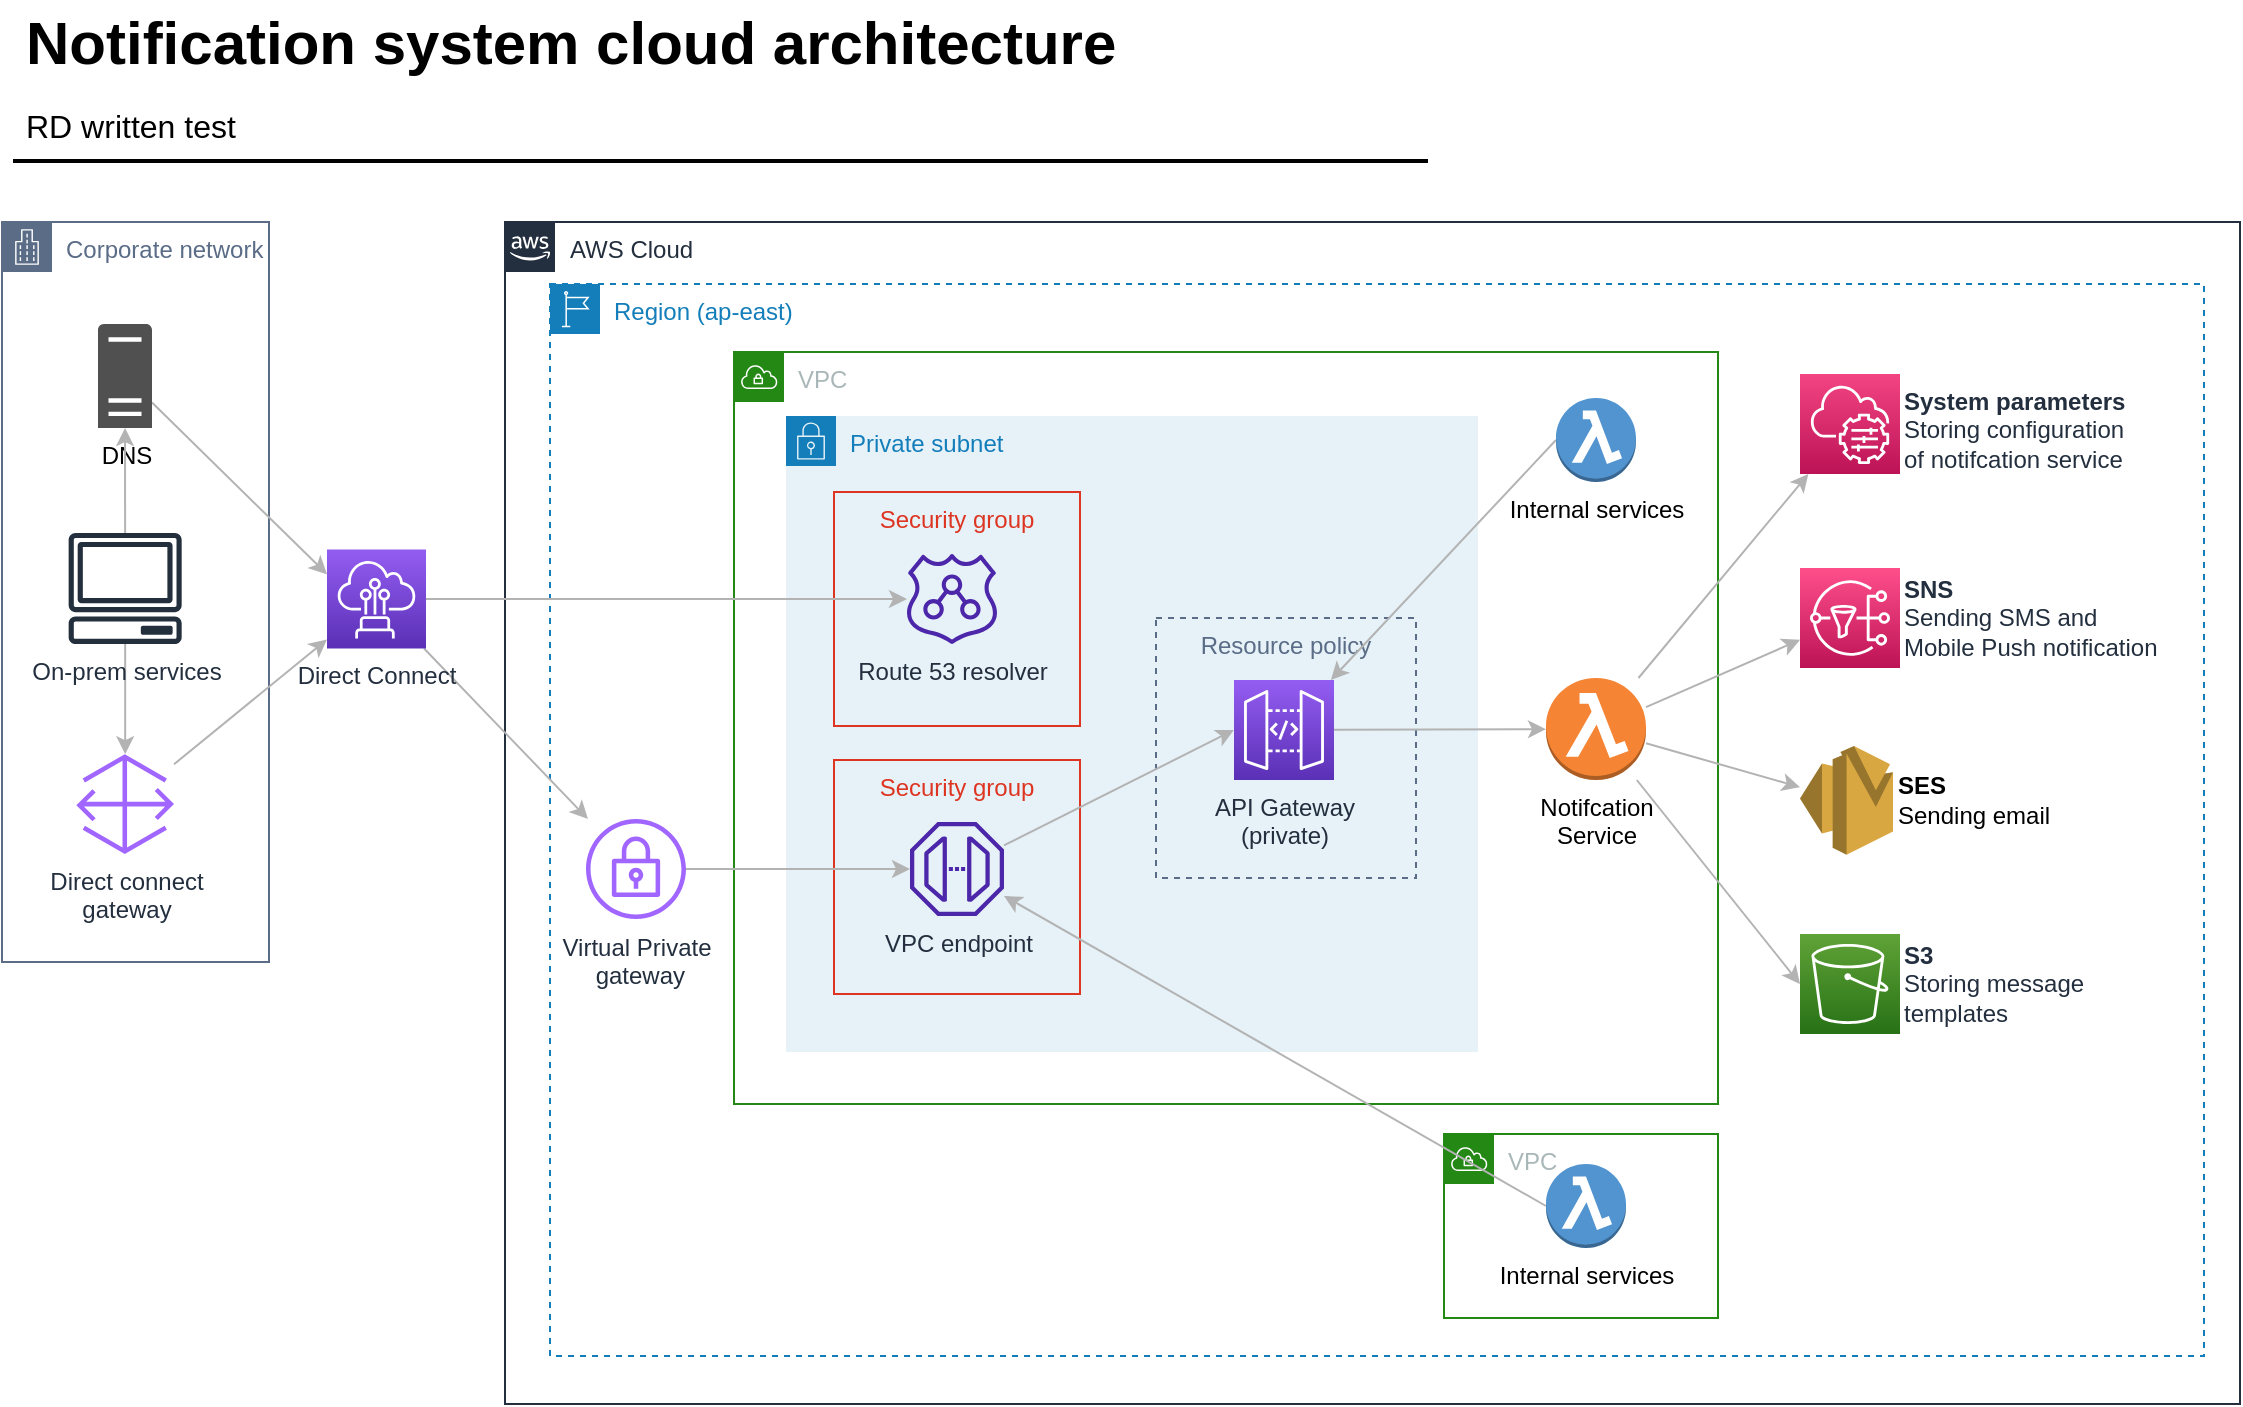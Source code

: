 <mxfile version="18.0.7" type="device"><diagram name="Cloud Architecture Design" id="4Psl4lAwhFBi-SNbYVKi"><mxGraphModel dx="1422" dy="706" grid="0" gridSize="10" guides="1" tooltips="1" connect="1" arrows="1" fold="1" page="1" pageScale="1" pageWidth="1169" pageHeight="827" math="0" shadow="0"><root><mxCell id="_wi9Hy1ye215OWHQNjNb-0"/><mxCell id="_wi9Hy1ye215OWHQNjNb-1" parent="_wi9Hy1ye215OWHQNjNb-0"/><mxCell id="_wi9Hy1ye215OWHQNjNb-2" value="AWS Cloud" style="points=[[0,0],[0.25,0],[0.5,0],[0.75,0],[1,0],[1,0.25],[1,0.5],[1,0.75],[1,1],[0.75,1],[0.5,1],[0.25,1],[0,1],[0,0.75],[0,0.5],[0,0.25]];outlineConnect=0;gradientColor=none;html=1;whiteSpace=wrap;fontSize=12;fontStyle=0;container=0;pointerEvents=0;collapsible=0;recursiveResize=0;shape=mxgraph.aws4.group;grIcon=mxgraph.aws4.group_aws_cloud_alt;strokeColor=#232F3E;fillColor=none;verticalAlign=top;align=left;spacingLeft=30;fontColor=#232F3E;dashed=0;" parent="_wi9Hy1ye215OWHQNjNb-1" vertex="1"><mxGeometry x="278.5" y="137" width="867.5" height="591" as="geometry"/></mxCell><mxCell id="_wi9Hy1ye215OWHQNjNb-7" value="Notification system cloud architecture&lt;br&gt;" style="text;html=1;resizable=0;points=[];autosize=1;align=left;verticalAlign=top;spacingTop=-4;fontSize=30;fontStyle=1;labelBackgroundColor=none;" parent="_wi9Hy1ye215OWHQNjNb-1" vertex="1"><mxGeometry x="36.5" y="26.5" width="555" height="36" as="geometry"/></mxCell><mxCell id="_wi9Hy1ye215OWHQNjNb-8" value="RD written test" style="text;html=1;resizable=0;points=[];autosize=1;align=left;verticalAlign=top;spacingTop=-4;fontSize=16;labelBackgroundColor=none;" parent="_wi9Hy1ye215OWHQNjNb-1" vertex="1"><mxGeometry x="36.5" y="76.5" width="115" height="19" as="geometry"/></mxCell><mxCell id="_wi9Hy1ye215OWHQNjNb-9" value="" style="line;strokeWidth=2;html=1;fontSize=14;labelBackgroundColor=none;" parent="_wi9Hy1ye215OWHQNjNb-1" vertex="1"><mxGeometry x="32.5" y="101.5" width="707.5" height="10" as="geometry"/></mxCell><mxCell id="wzgFjZAL_7gUQZJr3vZ7-142" value="Region (ap-east)" style="points=[[0,0],[0.25,0],[0.5,0],[0.75,0],[1,0],[1,0.25],[1,0.5],[1,0.75],[1,1],[0.75,1],[0.5,1],[0.25,1],[0,1],[0,0.75],[0,0.5],[0,0.25]];outlineConnect=0;gradientColor=none;html=1;whiteSpace=wrap;fontSize=12;fontStyle=0;container=1;pointerEvents=0;collapsible=0;recursiveResize=0;shape=mxgraph.aws4.group;grIcon=mxgraph.aws4.group_region;strokeColor=#147EBA;fillColor=none;verticalAlign=top;align=left;spacingLeft=30;fontColor=#147EBA;dashed=1;glass=0;" parent="_wi9Hy1ye215OWHQNjNb-1" vertex="1"><mxGeometry x="301" y="168" width="827" height="536" as="geometry"/></mxCell><mxCell id="ckcFjPnfyFEBa2uKehqr-3" value="Virtual Private&lt;br&gt;&amp;nbsp;gateway" style="sketch=0;outlineConnect=0;fontColor=#232F3E;gradientColor=none;fillColor=#A166FF;strokeColor=none;dashed=0;verticalLabelPosition=bottom;verticalAlign=top;align=center;html=1;fontSize=12;fontStyle=0;aspect=fixed;pointerEvents=1;shape=mxgraph.aws4.vpn_gateway;" parent="wzgFjZAL_7gUQZJr3vZ7-142" vertex="1"><mxGeometry x="18" y="267.5" width="50" height="50" as="geometry"/></mxCell><mxCell id="0rXaRroP_jE1wtR88Hih-2" value="Private subnet" style="points=[[0,0],[0.25,0],[0.5,0],[0.75,0],[1,0],[1,0.25],[1,0.5],[1,0.75],[1,1],[0.75,1],[0.5,1],[0.25,1],[0,1],[0,0.75],[0,0.5],[0,0.25]];outlineConnect=0;gradientColor=none;html=1;whiteSpace=wrap;fontSize=12;fontStyle=0;container=1;pointerEvents=0;collapsible=0;recursiveResize=0;shape=mxgraph.aws4.group;grIcon=mxgraph.aws4.group_security_group;grStroke=0;strokeColor=#147EBA;fillColor=#E6F2F8;verticalAlign=top;align=left;spacingLeft=30;fontColor=#147EBA;dashed=0;" vertex="1" parent="wzgFjZAL_7gUQZJr3vZ7-142"><mxGeometry x="118" y="66" width="346" height="318" as="geometry"/></mxCell><mxCell id="0rXaRroP_jE1wtR88Hih-6" value="Security group" style="fillColor=none;strokeColor=#DD3522;verticalAlign=top;fontStyle=0;fontColor=#DD3522;" vertex="1" parent="wzgFjZAL_7gUQZJr3vZ7-142"><mxGeometry x="142" y="238" width="123" height="117" as="geometry"/></mxCell><mxCell id="0rXaRroP_jE1wtR88Hih-4" value="Security group" style="fillColor=none;strokeColor=#DD3522;verticalAlign=top;fontStyle=0;fontColor=#DD3522;" vertex="1" parent="wzgFjZAL_7gUQZJr3vZ7-142"><mxGeometry x="142" y="104" width="123" height="117" as="geometry"/></mxCell><mxCell id="0rXaRroP_jE1wtR88Hih-3" value="Resource policy" style="fillColor=none;strokeColor=#5A6C86;dashed=1;verticalAlign=top;fontStyle=0;fontColor=#5A6C86;" vertex="1" parent="wzgFjZAL_7gUQZJr3vZ7-142"><mxGeometry x="303" y="167" width="130" height="130" as="geometry"/></mxCell><mxCell id="0rXaRroP_jE1wtR88Hih-10" value="&lt;b&gt;SNS&lt;/b&gt;&lt;br&gt;Sending SMS and&amp;nbsp;&lt;br&gt;Mobile Push notification" style="sketch=0;points=[[0,0,0],[0.25,0,0],[0.5,0,0],[0.75,0,0],[1,0,0],[0,1,0],[0.25,1,0],[0.5,1,0],[0.75,1,0],[1,1,0],[0,0.25,0],[0,0.5,0],[0,0.75,0],[1,0.25,0],[1,0.5,0],[1,0.75,0]];outlineConnect=0;fontColor=#232F3E;gradientColor=#FF4F8B;gradientDirection=north;fillColor=#BC1356;strokeColor=#ffffff;dashed=0;verticalLabelPosition=middle;verticalAlign=middle;align=left;html=1;fontSize=12;fontStyle=0;aspect=fixed;shape=mxgraph.aws4.resourceIcon;resIcon=mxgraph.aws4.sns;labelPosition=right;" vertex="1" parent="wzgFjZAL_7gUQZJr3vZ7-142"><mxGeometry x="625" y="142" width="50" height="50" as="geometry"/></mxCell><mxCell id="0rXaRroP_jE1wtR88Hih-11" value="SES&lt;br&gt;&lt;span style=&quot;font-weight: normal;&quot;&gt;Sending email&lt;/span&gt;" style="outlineConnect=0;dashed=0;verticalLabelPosition=middle;verticalAlign=middle;align=left;html=1;shape=mxgraph.aws3.ses;fillColor=#D9A741;gradientColor=none;labelPosition=right;fontStyle=1" vertex="1" parent="wzgFjZAL_7gUQZJr3vZ7-142"><mxGeometry x="625" y="231" width="46.5" height="54.4" as="geometry"/></mxCell><mxCell id="0rXaRroP_jE1wtR88Hih-13" value="&lt;b&gt;System parameters&lt;/b&gt;&lt;br&gt;Storing configuration&lt;br&gt;of notifcation service" style="sketch=0;points=[[0,0,0],[0.25,0,0],[0.5,0,0],[0.75,0,0],[1,0,0],[0,1,0],[0.25,1,0],[0.5,1,0],[0.75,1,0],[1,1,0],[0,0.25,0],[0,0.5,0],[0,0.75,0],[1,0.25,0],[1,0.5,0],[1,0.75,0]];points=[[0,0,0],[0.25,0,0],[0.5,0,0],[0.75,0,0],[1,0,0],[0,1,0],[0.25,1,0],[0.5,1,0],[0.75,1,0],[1,1,0],[0,0.25,0],[0,0.5,0],[0,0.75,0],[1,0.25,0],[1,0.5,0],[1,0.75,0]];outlineConnect=0;fontColor=#232F3E;gradientColor=#F34482;gradientDirection=north;fillColor=#BC1356;strokeColor=#ffffff;dashed=0;verticalLabelPosition=middle;verticalAlign=top;align=left;html=1;fontSize=12;fontStyle=0;aspect=fixed;shape=mxgraph.aws4.resourceIcon;resIcon=mxgraph.aws4.systems_manager;labelPosition=right;" vertex="1" parent="wzgFjZAL_7gUQZJr3vZ7-142"><mxGeometry x="625" y="45" width="50" height="50" as="geometry"/></mxCell><mxCell id="0rXaRroP_jE1wtR88Hih-14" value="&lt;b&gt;S3&lt;/b&gt;&lt;br&gt;Storing message&amp;nbsp;&lt;br&gt;templates" style="sketch=0;points=[[0,0,0],[0.25,0,0],[0.5,0,0],[0.75,0,0],[1,0,0],[0,1,0],[0.25,1,0],[0.5,1,0],[0.75,1,0],[1,1,0],[0,0.25,0],[0,0.5,0],[0,0.75,0],[1,0.25,0],[1,0.5,0],[1,0.75,0]];outlineConnect=0;fontColor=#232F3E;gradientColor=#60A337;gradientDirection=north;fillColor=#277116;strokeColor=#ffffff;dashed=0;verticalLabelPosition=middle;verticalAlign=middle;align=left;html=1;fontSize=12;fontStyle=0;aspect=fixed;shape=mxgraph.aws4.resourceIcon;resIcon=mxgraph.aws4.s3;labelPosition=right;" vertex="1" parent="wzgFjZAL_7gUQZJr3vZ7-142"><mxGeometry x="625" y="325" width="50" height="50" as="geometry"/></mxCell><mxCell id="LgH0LYM2CRazUS6Iqx3K-3" value="VPC" style="points=[[0,0],[0.25,0],[0.5,0],[0.75,0],[1,0],[1,0.25],[1,0.5],[1,0.75],[1,1],[0.75,1],[0.5,1],[0.25,1],[0,1],[0,0.75],[0,0.5],[0,0.25]];outlineConnect=0;gradientColor=none;html=1;whiteSpace=wrap;fontSize=12;fontStyle=0;container=0;pointerEvents=0;collapsible=0;recursiveResize=0;shape=mxgraph.aws4.group;grIcon=mxgraph.aws4.group_vpc;strokeColor=#248814;fillColor=none;verticalAlign=top;align=left;spacingLeft=30;fontColor=#AAB7B8;dashed=0;glass=0;" parent="wzgFjZAL_7gUQZJr3vZ7-142" vertex="1"><mxGeometry x="92" y="34" width="492" height="376" as="geometry"/></mxCell><mxCell id="0rXaRroP_jE1wtR88Hih-0" value="Route 53 resolver" style="sketch=0;outlineConnect=0;fontColor=#232F3E;gradientColor=none;fillColor=#4D27AA;strokeColor=none;dashed=0;verticalLabelPosition=bottom;verticalAlign=top;align=center;html=1;fontSize=12;fontStyle=0;aspect=fixed;pointerEvents=1;shape=mxgraph.aws4.route_53_resolver;" vertex="1" parent="wzgFjZAL_7gUQZJr3vZ7-142"><mxGeometry x="178.5" y="135" width="45" height="45" as="geometry"/></mxCell><mxCell id="0rXaRroP_jE1wtR88Hih-5" value="VPC endpoint" style="sketch=0;outlineConnect=0;fontColor=#232F3E;gradientColor=none;fillColor=#4D27AA;strokeColor=none;dashed=0;verticalLabelPosition=bottom;verticalAlign=top;align=center;html=1;fontSize=12;fontStyle=0;aspect=fixed;pointerEvents=1;shape=mxgraph.aws4.endpoint;" vertex="1" parent="wzgFjZAL_7gUQZJr3vZ7-142"><mxGeometry x="180" y="269" width="47" height="47" as="geometry"/></mxCell><mxCell id="0rXaRroP_jE1wtR88Hih-27" style="edgeStyle=none;rounded=0;orthogonalLoop=1;jettySize=auto;html=1;strokeColor=#B3B3B3;" edge="1" parent="wzgFjZAL_7gUQZJr3vZ7-142" source="ckcFjPnfyFEBa2uKehqr-3" target="0rXaRroP_jE1wtR88Hih-5"><mxGeometry relative="1" as="geometry"/></mxCell><mxCell id="0rXaRroP_jE1wtR88Hih-7" value="API Gateway &lt;br&gt;(private)" style="sketch=0;points=[[0,0,0],[0.25,0,0],[0.5,0,0],[0.75,0,0],[1,0,0],[0,1,0],[0.25,1,0],[0.5,1,0],[0.75,1,0],[1,1,0],[0,0.25,0],[0,0.5,0],[0,0.75,0],[1,0.25,0],[1,0.5,0],[1,0.75,0]];outlineConnect=0;fontColor=#232F3E;gradientColor=#945DF2;gradientDirection=north;fillColor=#5A30B5;strokeColor=#ffffff;dashed=0;verticalLabelPosition=bottom;verticalAlign=top;align=center;html=1;fontSize=12;fontStyle=0;aspect=fixed;shape=mxgraph.aws4.resourceIcon;resIcon=mxgraph.aws4.api_gateway;" vertex="1" parent="wzgFjZAL_7gUQZJr3vZ7-142"><mxGeometry x="342" y="198" width="50" height="50" as="geometry"/></mxCell><mxCell id="0rXaRroP_jE1wtR88Hih-20" style="edgeStyle=none;rounded=0;orthogonalLoop=1;jettySize=auto;html=1;entryX=0;entryY=0.5;entryDx=0;entryDy=0;entryPerimeter=0;strokeColor=#B3B3B3;" edge="1" parent="wzgFjZAL_7gUQZJr3vZ7-142" source="0rXaRroP_jE1wtR88Hih-5" target="0rXaRroP_jE1wtR88Hih-7"><mxGeometry relative="1" as="geometry"/></mxCell><mxCell id="0rXaRroP_jE1wtR88Hih-16" style="edgeStyle=none;rounded=0;orthogonalLoop=1;jettySize=auto;html=1;fillColor=#f5f5f5;strokeColor=#B3B3B3;" edge="1" parent="wzgFjZAL_7gUQZJr3vZ7-142" source="0rXaRroP_jE1wtR88Hih-8" target="0rXaRroP_jE1wtR88Hih-13"><mxGeometry relative="1" as="geometry"/></mxCell><mxCell id="0rXaRroP_jE1wtR88Hih-17" style="edgeStyle=none;rounded=0;orthogonalLoop=1;jettySize=auto;html=1;strokeColor=#B3B3B3;" edge="1" parent="wzgFjZAL_7gUQZJr3vZ7-142" source="0rXaRroP_jE1wtR88Hih-8" target="0rXaRroP_jE1wtR88Hih-10"><mxGeometry relative="1" as="geometry"/></mxCell><mxCell id="0rXaRroP_jE1wtR88Hih-18" style="edgeStyle=none;rounded=0;orthogonalLoop=1;jettySize=auto;html=1;strokeColor=#B3B3B3;" edge="1" parent="wzgFjZAL_7gUQZJr3vZ7-142" source="0rXaRroP_jE1wtR88Hih-8" target="0rXaRroP_jE1wtR88Hih-11"><mxGeometry relative="1" as="geometry"/></mxCell><mxCell id="0rXaRroP_jE1wtR88Hih-19" style="edgeStyle=none;rounded=0;orthogonalLoop=1;jettySize=auto;html=1;entryX=0;entryY=0.5;entryDx=0;entryDy=0;entryPerimeter=0;strokeColor=#B3B3B3;" edge="1" parent="wzgFjZAL_7gUQZJr3vZ7-142" source="0rXaRroP_jE1wtR88Hih-8" target="0rXaRroP_jE1wtR88Hih-14"><mxGeometry relative="1" as="geometry"/></mxCell><mxCell id="0rXaRroP_jE1wtR88Hih-8" value="Notifcation &lt;br&gt;Service" style="outlineConnect=0;dashed=0;verticalLabelPosition=bottom;verticalAlign=top;align=center;html=1;shape=mxgraph.aws3.lambda_function;fillColor=#F58534;gradientColor=none;" vertex="1" parent="wzgFjZAL_7gUQZJr3vZ7-142"><mxGeometry x="498" y="197" width="50" height="51" as="geometry"/></mxCell><mxCell id="0rXaRroP_jE1wtR88Hih-15" style="rounded=0;orthogonalLoop=1;jettySize=auto;html=1;fillColor=#f5f5f5;strokeColor=#B3B3B3;" edge="1" parent="wzgFjZAL_7gUQZJr3vZ7-142" source="0rXaRroP_jE1wtR88Hih-7" target="0rXaRroP_jE1wtR88Hih-8"><mxGeometry relative="1" as="geometry"/></mxCell><mxCell id="0rXaRroP_jE1wtR88Hih-33" value="VPC" style="points=[[0,0],[0.25,0],[0.5,0],[0.75,0],[1,0],[1,0.25],[1,0.5],[1,0.75],[1,1],[0.75,1],[0.5,1],[0.25,1],[0,1],[0,0.75],[0,0.5],[0,0.25]];outlineConnect=0;gradientColor=none;html=1;whiteSpace=wrap;fontSize=12;fontStyle=0;container=0;pointerEvents=0;collapsible=0;recursiveResize=0;shape=mxgraph.aws4.group;grIcon=mxgraph.aws4.group_vpc;strokeColor=#248814;fillColor=none;verticalAlign=top;align=left;spacingLeft=30;fontColor=#AAB7B8;dashed=0;glass=0;" vertex="1" parent="wzgFjZAL_7gUQZJr3vZ7-142"><mxGeometry x="447" y="425" width="137" height="92" as="geometry"/></mxCell><mxCell id="0rXaRroP_jE1wtR88Hih-35" style="edgeStyle=none;rounded=0;orthogonalLoop=1;jettySize=auto;html=1;strokeColor=#B3B3B3;exitX=0;exitY=0.5;exitDx=0;exitDy=0;exitPerimeter=0;" edge="1" parent="wzgFjZAL_7gUQZJr3vZ7-142" source="0rXaRroP_jE1wtR88Hih-38" target="0rXaRroP_jE1wtR88Hih-7"><mxGeometry relative="1" as="geometry"><mxPoint x="498" y="96.685" as="sourcePoint"/></mxGeometry></mxCell><mxCell id="0rXaRroP_jE1wtR88Hih-37" style="edgeStyle=none;rounded=0;orthogonalLoop=1;jettySize=auto;html=1;strokeColor=#B3B3B3;exitX=0;exitY=0.5;exitDx=0;exitDy=0;exitPerimeter=0;" edge="1" parent="wzgFjZAL_7gUQZJr3vZ7-142" source="0rXaRroP_jE1wtR88Hih-39" target="0rXaRroP_jE1wtR88Hih-5"><mxGeometry relative="1" as="geometry"><mxPoint x="493" y="455.163" as="sourcePoint"/></mxGeometry></mxCell><mxCell id="0rXaRroP_jE1wtR88Hih-38" value="Internal services" style="outlineConnect=0;dashed=0;verticalLabelPosition=bottom;verticalAlign=top;align=center;html=1;shape=mxgraph.aws3.lambda_function;fillColor=#5294CF;gradientColor=none;" vertex="1" parent="wzgFjZAL_7gUQZJr3vZ7-142"><mxGeometry x="503" y="57" width="40" height="42" as="geometry"/></mxCell><mxCell id="0rXaRroP_jE1wtR88Hih-39" value="Internal services" style="outlineConnect=0;dashed=0;verticalLabelPosition=bottom;verticalAlign=top;align=center;html=1;shape=mxgraph.aws3.lambda_function;fillColor=#5294CF;gradientColor=none;" vertex="1" parent="wzgFjZAL_7gUQZJr3vZ7-142"><mxGeometry x="498" y="440" width="40" height="42" as="geometry"/></mxCell><mxCell id="ckcFjPnfyFEBa2uKehqr-2" value="Corporate network" style="points=[[0,0],[0.25,0],[0.5,0],[0.75,0],[1,0],[1,0.25],[1,0.5],[1,0.75],[1,1],[0.75,1],[0.5,1],[0.25,1],[0,1],[0,0.75],[0,0.5],[0,0.25]];outlineConnect=0;gradientColor=none;html=1;whiteSpace=wrap;fontSize=12;fontStyle=0;shape=mxgraph.aws4.group;grIcon=mxgraph.aws4.group_corporate_data_center;strokeColor=#5A6C86;fillColor=none;verticalAlign=top;align=left;spacingLeft=30;fontColor=#5A6C86;dashed=0;" parent="_wi9Hy1ye215OWHQNjNb-1" vertex="1"><mxGeometry x="27" y="137" width="133.5" height="370" as="geometry"/></mxCell><mxCell id="0rXaRroP_jE1wtR88Hih-22" style="edgeStyle=none;rounded=0;orthogonalLoop=1;jettySize=auto;html=1;strokeColor=#B3B3B3;" edge="1" parent="_wi9Hy1ye215OWHQNjNb-1" source="ckcFjPnfyFEBa2uKehqr-4" target="0rXaRroP_jE1wtR88Hih-0"><mxGeometry relative="1" as="geometry"><mxPoint x="228.5" y="317" as="sourcePoint"/></mxGeometry></mxCell><mxCell id="0rXaRroP_jE1wtR88Hih-23" style="edgeStyle=none;rounded=0;orthogonalLoop=1;jettySize=auto;html=1;strokeColor=#B3B3B3;" edge="1" parent="_wi9Hy1ye215OWHQNjNb-1" source="ckcFjPnfyFEBa2uKehqr-4" target="ckcFjPnfyFEBa2uKehqr-3"><mxGeometry relative="1" as="geometry"/></mxCell><mxCell id="ckcFjPnfyFEBa2uKehqr-4" value="Direct Connect" style="sketch=0;points=[[0,0,0],[0.25,0,0],[0.5,0,0],[0.75,0,0],[1,0,0],[0,1,0],[0.25,1,0],[0.5,1,0],[0.75,1,0],[1,1,0],[0,0.25,0],[0,0.5,0],[0,0.75,0],[1,0.25,0],[1,0.5,0],[1,0.75,0]];outlineConnect=0;fontColor=#232F3E;gradientColor=#945DF2;gradientDirection=north;fillColor=#5A30B5;strokeColor=#ffffff;dashed=0;verticalLabelPosition=bottom;verticalAlign=top;align=center;html=1;fontSize=12;fontStyle=0;aspect=fixed;shape=mxgraph.aws4.resourceIcon;resIcon=mxgraph.aws4.direct_connect;" parent="_wi9Hy1ye215OWHQNjNb-1" vertex="1"><mxGeometry x="189.5" y="300.75" width="49.5" height="49.5" as="geometry"/></mxCell><mxCell id="0rXaRroP_jE1wtR88Hih-21" style="edgeStyle=none;rounded=0;orthogonalLoop=1;jettySize=auto;html=1;entryX=0;entryY=0.25;entryDx=0;entryDy=0;entryPerimeter=0;strokeColor=#B3B3B3;" edge="1" parent="_wi9Hy1ye215OWHQNjNb-1" source="ckcFjPnfyFEBa2uKehqr-5" target="ckcFjPnfyFEBa2uKehqr-4"><mxGeometry relative="1" as="geometry"/></mxCell><mxCell id="ckcFjPnfyFEBa2uKehqr-5" value="DNS" style="sketch=0;pointerEvents=1;shadow=0;dashed=0;html=1;strokeColor=none;fillColor=#505050;labelPosition=center;verticalLabelPosition=bottom;verticalAlign=top;outlineConnect=0;align=center;shape=mxgraph.office.servers.server_generic;" parent="_wi9Hy1ye215OWHQNjNb-1" vertex="1"><mxGeometry x="75" y="188" width="27" height="52" as="geometry"/></mxCell><mxCell id="0rXaRroP_jE1wtR88Hih-24" style="edgeStyle=none;rounded=0;orthogonalLoop=1;jettySize=auto;html=1;strokeColor=#B3B3B3;" edge="1" parent="_wi9Hy1ye215OWHQNjNb-1" source="ckcFjPnfyFEBa2uKehqr-6" target="ckcFjPnfyFEBa2uKehqr-4"><mxGeometry relative="1" as="geometry"/></mxCell><mxCell id="ckcFjPnfyFEBa2uKehqr-6" value="Direct connect&lt;br&gt;gateway" style="sketch=0;outlineConnect=0;fontColor=#232F3E;gradientColor=none;fillColor=#A166FF;strokeColor=none;dashed=0;verticalLabelPosition=bottom;verticalAlign=top;align=center;html=1;fontSize=12;fontStyle=0;aspect=fixed;pointerEvents=1;shape=mxgraph.aws4.gateway;" parent="_wi9Hy1ye215OWHQNjNb-1" vertex="1"><mxGeometry x="64.16" y="403" width="48.84" height="50.13" as="geometry"/></mxCell><mxCell id="0rXaRroP_jE1wtR88Hih-25" style="edgeStyle=none;rounded=0;orthogonalLoop=1;jettySize=auto;html=1;strokeColor=#B3B3B3;" edge="1" parent="_wi9Hy1ye215OWHQNjNb-1" source="0rXaRroP_jE1wtR88Hih-1" target="ckcFjPnfyFEBa2uKehqr-5"><mxGeometry relative="1" as="geometry"/></mxCell><mxCell id="0rXaRroP_jE1wtR88Hih-26" value="" style="edgeStyle=none;rounded=0;orthogonalLoop=1;jettySize=auto;html=1;strokeColor=#B3B3B3;" edge="1" parent="_wi9Hy1ye215OWHQNjNb-1" source="0rXaRroP_jE1wtR88Hih-1" target="ckcFjPnfyFEBa2uKehqr-6"><mxGeometry relative="1" as="geometry"/></mxCell><mxCell id="0rXaRroP_jE1wtR88Hih-1" value="On-prem services&lt;br&gt;" style="sketch=0;outlineConnect=0;fontColor=#232F3E;gradientColor=none;fillColor=#232F3D;strokeColor=none;dashed=0;verticalLabelPosition=bottom;verticalAlign=top;align=center;html=1;fontSize=12;fontStyle=0;aspect=fixed;pointerEvents=1;shape=mxgraph.aws4.client;" vertex="1" parent="_wi9Hy1ye215OWHQNjNb-1"><mxGeometry x="60.08" y="292.46" width="57" height="55.54" as="geometry"/></mxCell></root></mxGraphModel></diagram></mxfile>